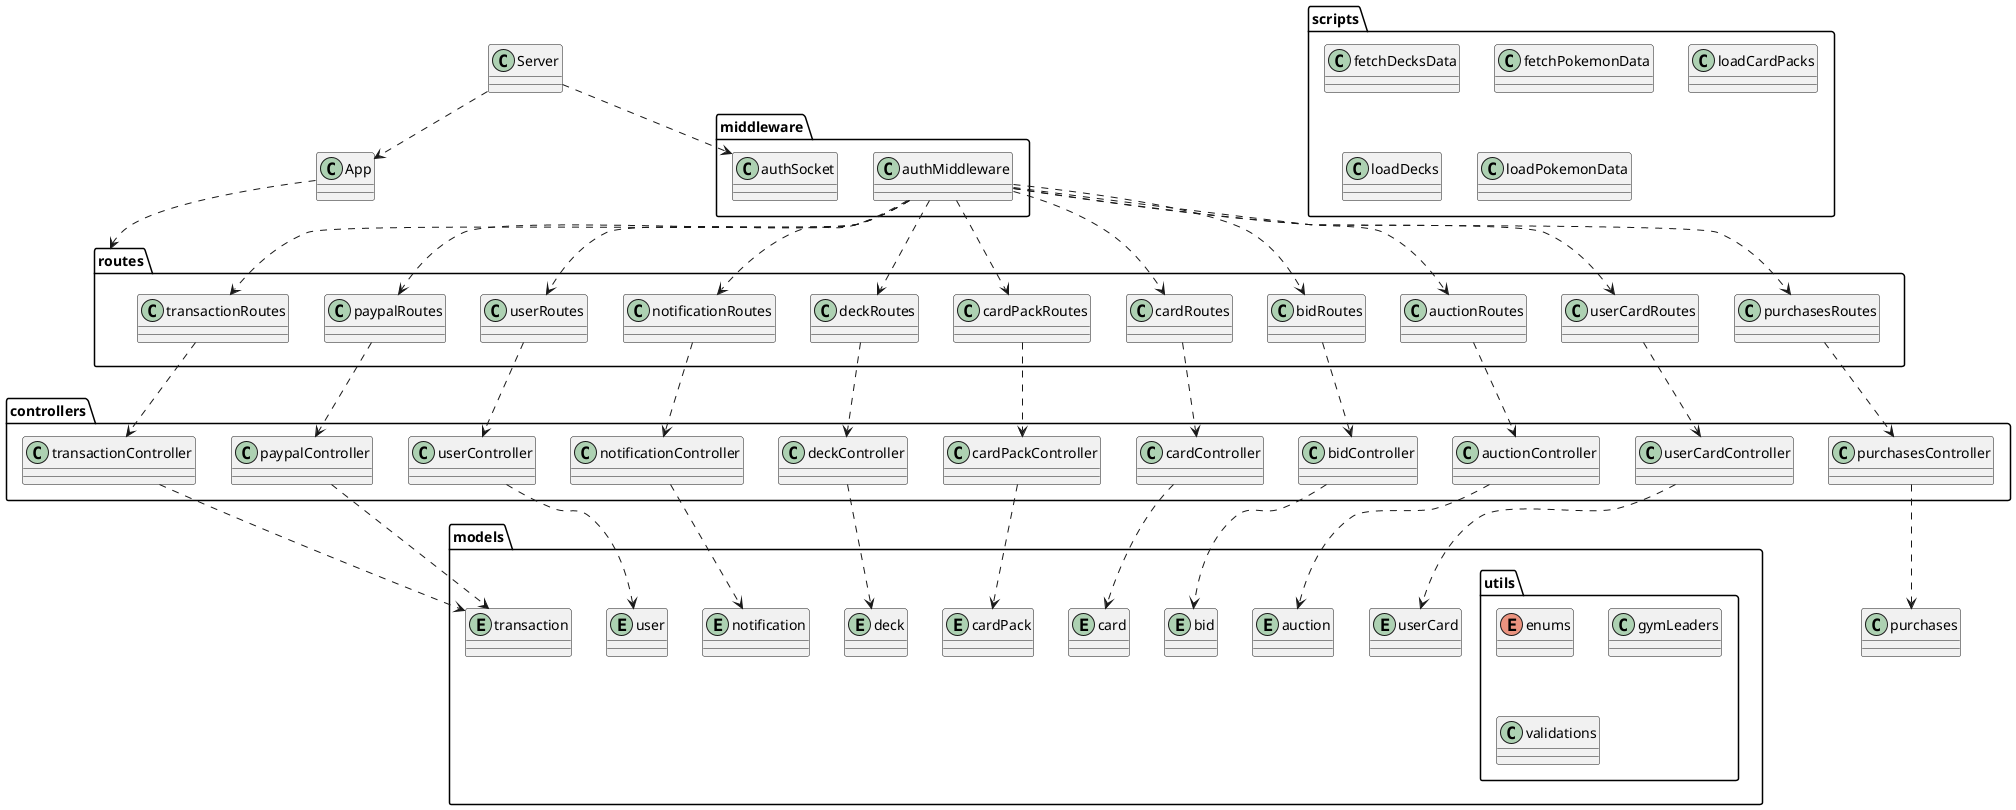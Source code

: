 @startuml

package controllers {
    class auctionController
    class bidController
    class cardController
    class cardPackController
    class deckController
    class notificationController
    class paypalController
    class purchasesController
    class transactionController
    class userCardController
    class userController
}

package models {
    entity auction 
    entity bid 
    entity card 
    entity cardPack 
    entity deck 
    entity notification 
    entity transaction 
    entity user 
    entity userCard 
    
    package utils {
        enum enums 
        class gymLeaders
        class validations
    }
}

package middleware {
    class authMiddleware
    class authSocket
}

package routes {
    class auctionRoutes
    class bidRoutes
    class cardPackRoutes
    class cardRoutes
    class deckRoutes
    class notificationRoutes
    class paypalRoutes
    class purchasesRoutes
    class transactionRoutes
    class userCardRoutes
    class userRoutes
}

package scripts {
    class fetchDecksData
    class fetchPokemonData
    class loadCardPacks
    class loadDecks
    class loadPokemonData
}

class App
class Server

' Relaciones entre rutas y controladores
auctionRoutes ..> auctionController
bidRoutes ..> bidController
cardPackRoutes ..> cardPackController
cardRoutes ..> cardController
deckRoutes ..> deckController
notificationRoutes ..> notificationController
paypalRoutes ..> paypalController
purchasesRoutes ..> purchasesController
transactionRoutes ..> transactionController
userCardRoutes ..> userCardController
userRoutes ..> userController

' Relaciones entre middleware y rutas
authMiddleware ..> auctionRoutes
authMiddleware ..> bidRoutes
authMiddleware ..> cardPackRoutes
authMiddleware ..> cardRoutes
authMiddleware ..> deckRoutes
authMiddleware ..> notificationRoutes
authMiddleware ..> paypalRoutes
authMiddleware ..> purchasesRoutes
authMiddleware ..> transactionRoutes
authMiddleware ..> userCardRoutes
authMiddleware ..> userRoutes

' Relaciones entre server, app y middleware
Server ..> authSocket
Server ..> App
App ..> routes

' Relaciones entre controladores y modelos
auctionController ..> auction
bidController ..> bid
cardController ..> card
cardPackController ..> cardPack
deckController ..> deck
notificationController ..> notification
paypalController ..> transaction
purchasesController ..> purchases
transactionController ..> transaction
userCardController ..> userCard
userController ..> user

@enduml
